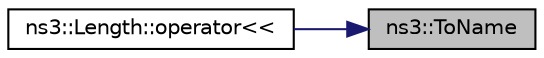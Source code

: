 digraph "ns3::ToName"
{
 // LATEX_PDF_SIZE
  edge [fontname="Helvetica",fontsize="10",labelfontname="Helvetica",labelfontsize="10"];
  node [fontname="Helvetica",fontsize="10",shape=record];
  rankdir="RL";
  Node1 [label="ns3::ToName",height=0.2,width=0.4,color="black", fillcolor="grey75", style="filled", fontcolor="black",tooltip="This function provides a string parsing method that does not rely on istream, which has been found to..."];
  Node1 -> Node2 [dir="back",color="midnightblue",fontsize="10",style="solid",fontname="Helvetica"];
  Node2 [label="ns3::Length::operator\<\<",height=0.2,width=0.4,color="black", fillcolor="white", style="filled",URL="$classns3_1_1_length.html#a161e8d32efafdecb2d3c3d873cb0974a",tooltip="Write a Length::Unit to an output stream."];
}

